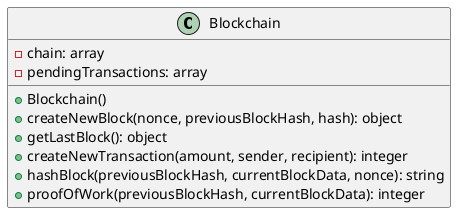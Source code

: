 @startuml b,

class Blockchain {
    - chain: array
    - pendingTransactions: array

    + Blockchain()
    + createNewBlock(nonce, previousBlockHash, hash): object
    + getLastBlock(): object
    + createNewTransaction(amount, sender, recipient): integer
    + hashBlock(previousBlockHash, currentBlockData, nonce): string
    + proofOfWork(previousBlockHash, currentBlockData): integer
}

@enduml

